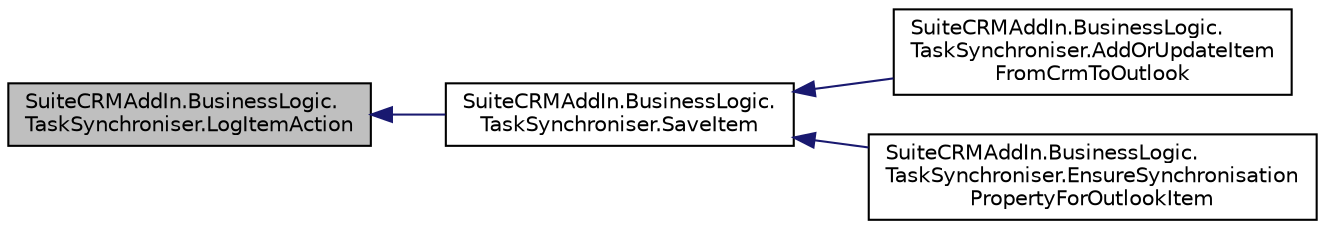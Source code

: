 digraph "SuiteCRMAddIn.BusinessLogic.TaskSynchroniser.LogItemAction"
{
  edge [fontname="Helvetica",fontsize="10",labelfontname="Helvetica",labelfontsize="10"];
  node [fontname="Helvetica",fontsize="10",shape=record];
  rankdir="LR";
  Node51 [label="SuiteCRMAddIn.BusinessLogic.\lTaskSynchroniser.LogItemAction",height=0.2,width=0.4,color="black", fillcolor="grey75", style="filled", fontcolor="black"];
  Node51 -> Node52 [dir="back",color="midnightblue",fontsize="10",style="solid",fontname="Helvetica"];
  Node52 [label="SuiteCRMAddIn.BusinessLogic.\lTaskSynchroniser.SaveItem",height=0.2,width=0.4,color="black", fillcolor="white", style="filled",URL="$class_suite_c_r_m_add_in_1_1_business_logic_1_1_task_synchroniser.html#a9849c2ce6aa24545e704966f23eaf3aa"];
  Node52 -> Node53 [dir="back",color="midnightblue",fontsize="10",style="solid",fontname="Helvetica"];
  Node53 [label="SuiteCRMAddIn.BusinessLogic.\lTaskSynchroniser.AddOrUpdateItem\lFromCrmToOutlook",height=0.2,width=0.4,color="black", fillcolor="white", style="filled",URL="$class_suite_c_r_m_add_in_1_1_business_logic_1_1_task_synchroniser.html#a8ae42d8d20a62682fcb3f280f7ec60cb"];
  Node52 -> Node54 [dir="back",color="midnightblue",fontsize="10",style="solid",fontname="Helvetica"];
  Node54 [label="SuiteCRMAddIn.BusinessLogic.\lTaskSynchroniser.EnsureSynchronisation\lPropertyForOutlookItem",height=0.2,width=0.4,color="black", fillcolor="white", style="filled",URL="$class_suite_c_r_m_add_in_1_1_business_logic_1_1_task_synchroniser.html#af4a5b174ccb119e56bad9b6ca674954e"];
}
